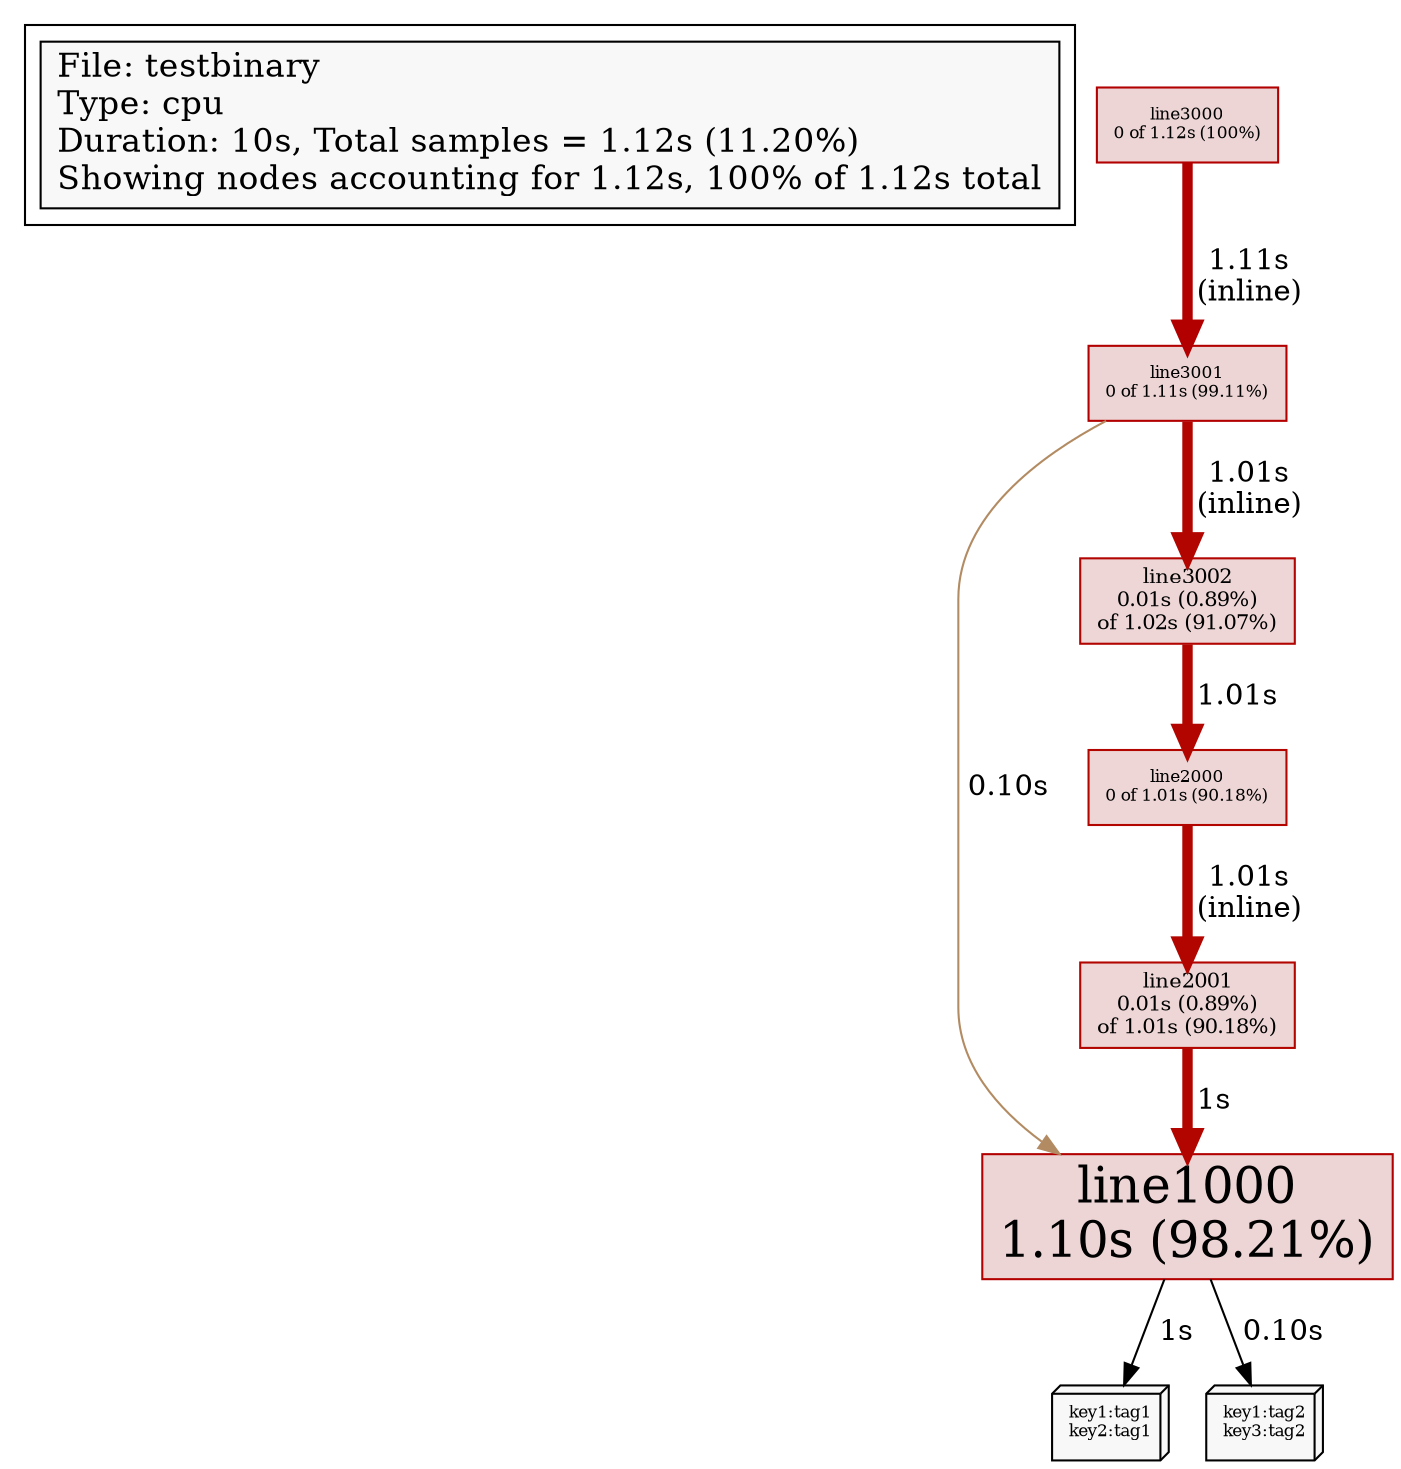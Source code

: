 digraph "testbinary" {
node [style=filled fillcolor="#f8f8f8"]
subgraph cluster_L { "File: testbinary" [shape=box fontsize=16 label="File: testbinary\lType: cpu\lDuration: 10s, Total samples = 1.12s (11.20%)\lShowing nodes accounting for 1.12s, 100% of 1.12s total\l"] }
N1 [label="line1000\n1.10s (98.21%)" fontsize=24 shape=box tooltip="line1000 (1.10s)" color="#b20000" fillcolor="#edd5d5"]
N1_0 [label = "key1:tag1\nkey2:tag1" fontsize=8 shape=box3d tooltip="1s"]
N1 -> N1_0 [label=" 1s" weight=100 tooltip="1s" labeltooltip="1s"]
N1_1 [label = "key1:tag2\nkey3:tag2" fontsize=8 shape=box3d tooltip="0.10s"]
N1 -> N1_1 [label=" 0.10s" weight=100 tooltip="0.10s" labeltooltip="0.10s"]
N2 [label="line3000\n0 of 1.12s (100%)" fontsize=8 shape=box tooltip="line3000 (1.12s)" color="#b20000" fillcolor="#edd5d5"]
N3 [label="line3001\n0 of 1.11s (99.11%)" fontsize=8 shape=box tooltip="line3001 (1.11s)" color="#b20000" fillcolor="#edd5d5"]
N4 [label="line3002\n0.01s (0.89%)\nof 1.02s (91.07%)" fontsize=10 shape=box tooltip="line3002 (1.02s)" color="#b20400" fillcolor="#edd6d5"]
N5 [label="line2001\n0.01s (0.89%)\nof 1.01s (90.18%)" fontsize=10 shape=box tooltip="line2001 (1.01s)" color="#b20500" fillcolor="#edd6d5"]
N6 [label="line2000\n0 of 1.01s (90.18%)" fontsize=8 shape=box tooltip="line2000 (1.01s)" color="#b20500" fillcolor="#edd6d5"]
N2 -> N3 [label=" 1.11s\n (inline)" weight=100 penwidth=5 color="#b20000" tooltip="line3000 -> line3001 (1.11s)" labeltooltip="line3000 -> line3001 (1.11s)"]
N6 -> N5 [label=" 1.01s\n (inline)" weight=91 penwidth=5 color="#b20500" tooltip="line2000 -> line2001 (1.01s)" labeltooltip="line2000 -> line2001 (1.01s)"]
N3 -> N4 [label=" 1.01s\n (inline)" weight=91 penwidth=5 color="#b20500" tooltip="line3001 -> line3002 (1.01s)" labeltooltip="line3001 -> line3002 (1.01s)"]
N4 -> N6 [label=" 1.01s" weight=91 penwidth=5 color="#b20500" tooltip="line3002 -> line2000 (1.01s)" labeltooltip="line3002 -> line2000 (1.01s)"]
N5 -> N1 [label=" 1s" weight=90 penwidth=5 color="#b20500" tooltip="line2001 -> line1000 (1s)" labeltooltip="line2001 -> line1000 (1s)"]
N3 -> N1 [label=" 0.10s" weight=9 color="#b28b62" tooltip="line3001 -> line1000 (0.10s)" labeltooltip="line3001 -> line1000 (0.10s)"]
}
